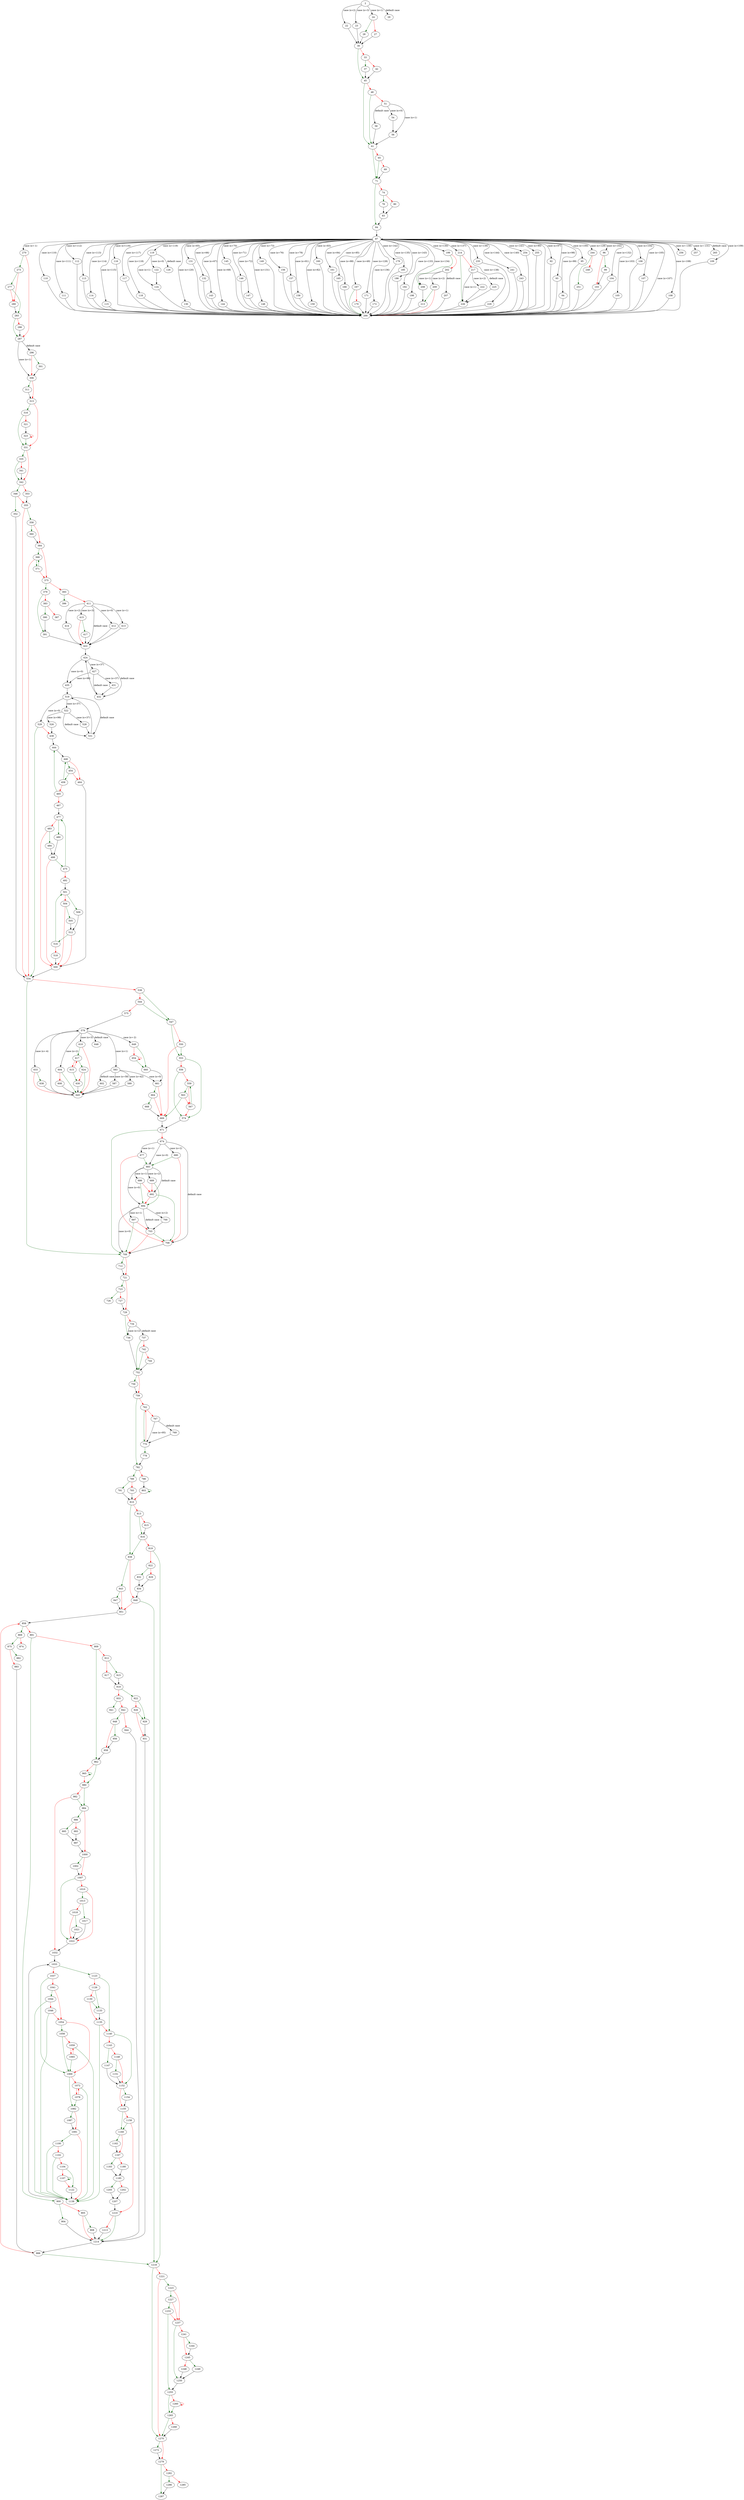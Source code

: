strict digraph "main" {
	// Node definitions.
	2 [entry=true];
	22;
	23;
	24;
	29;
	30;
	28;
	27;
	45;
	33;
	37;
	42;
	61;
	48;
	51;
	54;
	56;
	58;
	71;
	65;
	69;
	84;
	74;
	78;
	80;
	83;
	87;
	270;
	92;
	93;
	94;
	95;
	96;
	104;
	105;
	106;
	107;
	266;
	108;
	109;
	110;
	111;
	112;
	113;
	114;
	115;
	116;
	117;
	118;
	119;
	130;
	131;
	132;
	143;
	144;
	145;
	146;
	147;
	148;
	149;
	156;
	157;
	158;
	159;
	160;
	161;
	165;
	166;
	167;
	171;
	172;
	179;
	185;
	186;
	192;
	198;
	199;
	214;
	229;
	235;
	241;
	243;
	244;
	254;
	255;
	256;
	257;
	265;
	99;
	103;
	122;
	124;
	126;
	170;
	208;
	202;
	209;
	207;
	213;
	226;
	217;
	222;
	225;
	251;
	248;
	273;
	287;
	277;
	280;
	283;
	286;
	306;
	296;
	301;
	311;
	313;
	316;
	331;
	321;
	323;
	335;
	342;
	341;
	346;
	353;
	352;
	355;
	534;
	358;
	360;
	364;
	368;
	375;
	371;
	379;
	393;
	391;
	383;
	390;
	387;
	422;
	396;
	411;
	412;
	413;
	414;
	415;
	417;
	424;
	435;
	427;
	432;
	431;
	519;
	438;
	444;
	446;
	454;
	464;
	458;
	465;
	500;
	467;
	477;
	475;
	492;
	480;
	483;
	488;
	484;
	501;
	509;
	504;
	505;
	512;
	516;
	518;
	529;
	522;
	531;
	526;
	528;
	709;
	538;
	547;
	544;
	575;
	553;
	550;
	669;
	574;
	556;
	559;
	563;
	567;
	671;
	579;
	583;
	604;
	610;
	633;
	649;
	648;
	587;
	589;
	661;
	602;
	645;
	608;
	617;
	615;
	630;
	624;
	638;
	660;
	654;
	664;
	668;
	674;
	683;
	677;
	680;
	708;
	694;
	686;
	689;
	692;
	697;
	700;
	703;
	712;
	721;
	723;
	729;
	726;
	727;
	736;
	734;
	737;
	752;
	742;
	744;
	756;
	759;
	782;
	762;
	770;
	767;
	769;
	778;
	789;
	786;
	803;
	791;
	793;
	810;
	838;
	813;
	816;
	815;
	819;
	1218;
	822;
	832;
	829;
	834;
	848;
	843;
	847;
	851;
	858;
	869;
	891;
	875;
	874;
	882;
	883;
	888;
	900;
	909;
	904;
	905;
	1214;
	908;
	962;
	912;
	915;
	917;
	919;
	922;
	933;
	929;
	926;
	931;
	941;
	942;
	948;
	944;
	956;
	958;
	980;
	965;
	984;
	982;
	1032;
	986;
	1000;
	995;
	993;
	997;
	1002;
	1007;
	1022;
	1010;
	1013;
	1017;
	1018;
	1021;
	1033;
	1123;
	1037;
	1069;
	1041;
	1044;
	1054;
	1138;
	1046;
	1056;
	1059;
	1065;
	1082;
	1072;
	1078;
	1087;
	1091;
	1100;
	1102;
	1104;
	1122;
	1107;
	1140;
	1126;
	1133;
	1130;
	1135;
	1152;
	1143;
	1147;
	1148;
	1151;
	1154;
	1155;
	1160;
	1158;
	1210;
	1162;
	1167;
	1183;
	1180;
	1185;
	1205;
	1202;
	1207;
	1213;
	1270;
	1221;
	1223;
	1227;
	1237;
	1233;
	1255;
	1250;
	1241;
	1244;
	1245;
	1249;
	1248;
	1265;
	1260;
	1268;
	1272;
	1279;
	1287;
	1282;
	1286;
	1285;

	// Edge definitions.
	2 -> 22 [
		cond="case (x=2)"
		label="case (x=2)"
	];
	2 -> 23 [
		cond="case (x=3)"
		label="case (x=3)"
	];
	2 -> 24 [
		cond="case (x=1)"
		label="case (x=1)"
	];
	2 -> 29 [
		cond="default case"
		label="default case"
	];
	22 -> 30;
	23 -> 30;
	24 -> 28 [
		color=darkgreen
		cond=true
	];
	24 -> 27 [
		color=red
		cond=false
	];
	30 -> 45 [
		color=darkgreen
		cond=true
	];
	30 -> 33 [
		color=red
		cond=false
	];
	28 -> 30;
	27 -> 30;
	45 -> 61 [
		color=darkgreen
		cond=true
	];
	45 -> 48 [
		color=red
		cond=false
	];
	33 -> 37 [
		color=darkgreen
		cond=true
	];
	33 -> 42 [
		color=red
		cond=false
	];
	37 -> 45;
	42 -> 45;
	61 -> 71 [
		color=darkgreen
		cond=true
	];
	61 -> 65 [
		color=red
		cond=false
	];
	48 -> 61 [
		color=darkgreen
		cond=true
	];
	48 -> 51 [
		color=red
		cond=false
	];
	51 -> 54 [
		cond="case (x=0)"
		label="case (x=0)"
	];
	51 -> 56 [
		cond="case (x=1)"
		label="case (x=1)"
	];
	51 -> 58 [
		cond="default case"
		label="default case"
	];
	54 -> 56;
	56 -> 61;
	58 -> 61;
	71 -> 84 [
		color=darkgreen
		cond=true
	];
	71 -> 74 [
		color=red
		cond=false
	];
	65 -> 71 [
		color=darkgreen
		cond=true
	];
	65 -> 69 [
		color=red
		cond=false
	];
	69 -> 71;
	84 -> 87;
	74 -> 78 [
		color=darkgreen
		cond=true
	];
	74 -> 80 [
		color=red
		cond=false
	];
	78 -> 83;
	80 -> 83;
	83 -> 84;
	87 -> 270 [
		cond="case (x=-1)"
		label="case (x=-1)"
	];
	87 -> 92 [
		cond="case (x=97)"
		label="case (x=97)"
	];
	87 -> 93 [
		cond="case (x=98)"
		label="case (x=98)"
	];
	87 -> 94 [
		cond="case (x=99)"
		label="case (x=99)"
	];
	87 -> 95 [
		cond="case (x=100)"
		label="case (x=100)"
	];
	87 -> 96 [
		cond="case (x=102)"
		label="case (x=102)"
	];
	87 -> 104 [
		cond="case (x=132)"
		label="case (x=132)"
	];
	87 -> 105 [
		cond="case (x=103)"
		label="case (x=103)"
	];
	87 -> 106 [
		cond="case (x=104)"
		label="case (x=104)"
	];
	87 -> 107 [
		cond="case (x=105)"
		label="case (x=105)"
	];
	87 -> 266 [
		cond="case (x=107)"
		label="case (x=107)"
	];
	87 -> 108 [
		cond="case (x=108)"
		label="case (x=108)"
	];
	87 -> 109 [
		cond="case (x=109)"
		label="case (x=109)"
	];
	87 -> 110 [
		cond="case (x=110)"
		label="case (x=110)"
	];
	87 -> 111 [
		cond="case (x=111)"
		label="case (x=111)"
	];
	87 -> 112 [
		cond="case (x=112)"
		label="case (x=112)"
	];
	87 -> 113 [
		cond="case (x=113)"
		label="case (x=113)"
	];
	87 -> 114 [
		cond="case (x=114)"
		label="case (x=114)"
	];
	87 -> 115 [
		cond="case (x=115)"
		label="case (x=115)"
	];
	87 -> 116 [
		cond="case (x=116)"
		label="case (x=116)"
	];
	87 -> 117 [
		cond="case (x=117)"
		label="case (x=117)"
	];
	87 -> 118 [
		cond="case (x=118)"
		label="case (x=118)"
	];
	87 -> 119 [
		cond="case (x=119)"
		label="case (x=119)"
	];
	87 -> 130 [
		cond="case (x=120)"
		label="case (x=120)"
	];
	87 -> 131 [
		cond="case (x=65)"
		label="case (x=65)"
	];
	87 -> 132 [
		cond="case (x=66)"
		label="case (x=66)"
	];
	87 -> 143 [
		cond="case (x=67)"
		label="case (x=67)"
	];
	87 -> 144 [
		cond="case (x=68)"
		label="case (x=68)"
	];
	87 -> 145 [
		cond="case (x=70)"
		label="case (x=70)"
	];
	87 -> 146 [
		cond="case (x=71)"
		label="case (x=71)"
	];
	87 -> 147 [
		cond="case (x=72)"
		label="case (x=72)"
	];
	87 -> 148 [
		cond="case (x=131)"
		label="case (x=131)"
	];
	87 -> 149 [
		cond="case (x=73)"
		label="case (x=73)"
	];
	87 -> 156 [
		cond="case (x=76)"
		label="case (x=76)"
	];
	87 -> 157 [
		cond="case (x=78)"
		label="case (x=78)"
	];
	87 -> 158 [
		cond="case (x=81)"
		label="case (x=81)"
	];
	87 -> 159 [
		cond="case (x=82)"
		label="case (x=82)"
	];
	87 -> 160 [
		cond="case (x=83)"
		label="case (x=83)"
	];
	87 -> 161 [
		cond="case (x=84)"
		label="case (x=84)"
	];
	87 -> 165 [
		cond="case (x=85)"
		label="case (x=85)"
	];
	87 -> 166 [
		cond="case (x=88)"
		label="case (x=88)"
	];
	87 -> 167 [
		cond="case (x=49)"
		label="case (x=49)"
	];
	87 -> 171 [
		cond="case (x=128)"
		label="case (x=128)"
	];
	87 -> 172 [
		cond="case (x=136)"
		label="case (x=136)"
	];
	87 -> 179 [
		cond="case (x=142)"
		label="case (x=142)"
	];
	87 -> 185 [
		cond="case (x=135)"
		label="case (x=135)"
	];
	87 -> 186 [
		cond="case (x=143)"
		label="case (x=143)"
	];
	87 -> 192 [
		cond="case (x=133)"
		label="case (x=133)"
	];
	87 -> 198 [
		cond="case (x=134)"
		label="case (x=134)"
	];
	87 -> 199 [
		cond="case (x=130)"
		label="case (x=130)"
	];
	87 -> 214 [
		cond="case (x=137)"
		label="case (x=137)"
	];
	87 -> 229 [
		cond="case (x=138)"
		label="case (x=138)"
	];
	87 -> 235 [
		cond="case (x=139)"
		label="case (x=139)"
	];
	87 -> 241 [
		cond="case (x=144)"
		label="case (x=144)"
	];
	87 -> 243 [
		cond="case (x=140)"
		label="case (x=140)"
	];
	87 -> 244 [
		cond="case (x=129)"
		label="case (x=129)"
	];
	87 -> 254 [
		cond="case (x=141)"
		label="case (x=141)"
	];
	87 -> 255 [
		cond="case (x=90)"
		label="case (x=90)"
	];
	87 -> 256 [
		cond="case (x=-130)"
		label="case (x=-130)"
	];
	87 -> 257 [
		cond="case (x=-131)"
		label="case (x=-131)"
	];
	87 -> 265 [
		cond="default case"
		label="default case"
	];
	270 -> 273 [
		color=darkgreen
		cond=true
	];
	270 -> 287 [
		color=red
		cond=false
	];
	92 -> 266;
	93 -> 266;
	94 -> 266;
	95 -> 266;
	96 -> 99 [
		color=darkgreen
		cond=true
	];
	96 -> 103 [
		color=red
		cond=false
	];
	104 -> 266;
	105 -> 266;
	106 -> 266;
	107 -> 266;
	266 -> 87;
	108 -> 266;
	109 -> 266;
	110 -> 266;
	111 -> 266;
	112 -> 266;
	113 -> 266;
	114 -> 266;
	115 -> 266;
	116 -> 266;
	117 -> 266;
	118 -> 266;
	119 -> 122 [
		cond="case (x=0)"
		label="case (x=0)"
	];
	119 -> 124 [
		cond="case (x=1)"
		label="case (x=1)"
	];
	119 -> 126 [
		cond="default case"
		label="default case"
	];
	130 -> 266;
	131 -> 266;
	132 -> 266;
	143 -> 266;
	144 -> 266;
	145 -> 266;
	146 -> 266;
	147 -> 266;
	148 -> 266;
	149 -> 266;
	156 -> 266;
	157 -> 266;
	158 -> 266;
	159 -> 266;
	160 -> 266;
	161 -> 266;
	165 -> 266;
	166 -> 266;
	167 -> 266 [
		color=darkgreen
		cond=true
	];
	167 -> 170 [
		color=red
		cond=false
	];
	171 -> 266;
	172 -> 266;
	179 -> 266;
	185 -> 266;
	186 -> 266;
	192 -> 266;
	198 -> 266;
	199 -> 208 [
		color=darkgreen
		cond=true
	];
	199 -> 202 [
		color=red
		cond=false
	];
	214 -> 226 [
		color=darkgreen
		cond=true
	];
	214 -> 217 [
		color=red
		cond=false
	];
	229 -> 266;
	235 -> 266;
	241 -> 266;
	243 -> 266;
	244 -> 251 [
		color=darkgreen
		cond=true
	];
	244 -> 248 [
		color=red
		cond=false
	];
	254 -> 266;
	255 -> 266;
	99 -> 103;
	103 -> 266;
	122 -> 124;
	124 -> 266;
	170 -> 266;
	208 -> 213;
	202 -> 208 [
		cond="case (x=1)"
		label="case (x=1)"
	];
	202 -> 209 [
		cond="case (x=2)"
		label="case (x=2)"
	];
	202 -> 207 [
		cond="default case"
		label="default case"
	];
	209 -> 266 [
		color=red
		cond=false
	];
	209 -> 213 [
		color=darkgreen
		cond=true
	];
	207 -> 266;
	213 -> 266;
	226 -> 266;
	217 -> 226 [
		cond="case (x=1)"
		label="case (x=1)"
	];
	217 -> 222 [
		cond="case (x=2)"
		label="case (x=2)"
	];
	217 -> 225 [
		cond="default case"
		label="default case"
	];
	222 -> 226;
	225 -> 226;
	251 -> 266;
	273 -> 277 [
		color=darkgreen
		cond=true
	];
	273 -> 280 [
		color=red
		cond=false
	];
	287 -> 306 [
		cond="case (x=1)"
		label="case (x=1)"
	];
	287 -> 296 [
		cond="default case"
		label="default case"
	];
	277 -> 280 [
		color=red
		cond=false
	];
	277 -> 283 [
		color=darkgreen
		cond=true
	];
	280 -> 283;
	283 -> 287 [
		color=darkgreen
		cond=true
	];
	283 -> 286 [
		color=red
		cond=false
	];
	286 -> 287;
	306 -> 311 [
		color=darkgreen
		cond=true
	];
	306 -> 313 [
		color=red
		cond=false
	];
	296 -> 306 [
		color=red
		cond=false
	];
	296 -> 301 [
		color=darkgreen
		cond=true
	];
	301 -> 306;
	311 -> 313;
	313 -> 316 [
		color=darkgreen
		cond=true
	];
	313 -> 331 [
		color=red
		cond=false
	];
	316 -> 331 [
		color=darkgreen
		cond=true
	];
	316 -> 321 [
		color=red
		cond=false
	];
	331 -> 335 [
		color=darkgreen
		cond=true
	];
	331 -> 342 [
		color=red
		cond=false
	];
	321 -> 323;
	323 -> 331 [
		color=darkgreen
		cond=true
	];
	323 -> 323 [
		color=red
		cond=false
	];
	335 -> 342 [
		color=darkgreen
		cond=true
	];
	335 -> 341 [
		color=red
		cond=false
	];
	342 -> 346 [
		color=darkgreen
		cond=true
	];
	342 -> 353 [
		color=red
		cond=false
	];
	341 -> 342;
	346 -> 352 [
		color=darkgreen
		cond=true
	];
	346 -> 355 [
		color=red
		cond=false
	];
	353 -> 355;
	352 -> 534;
	355 -> 534 [
		color=red
		cond=false
	];
	355 -> 358 [
		color=darkgreen
		cond=true
	];
	534 -> 709 [
		color=darkgreen
		cond=true
	];
	534 -> 538 [
		color=red
		cond=false
	];
	358 -> 360 [
		color=darkgreen
		cond=true
	];
	358 -> 364 [
		color=red
		cond=false
	];
	360 -> 364;
	364 -> 368 [
		color=darkgreen
		cond=true
	];
	364 -> 375 [
		color=red
		cond=false
	];
	368 -> 534 [
		color=red
		cond=false
	];
	368 -> 371 [
		color=darkgreen
		cond=true
	];
	375 -> 379 [
		color=darkgreen
		cond=true
	];
	375 -> 393 [
		color=red
		cond=false
	];
	371 -> 368 [
		color=darkgreen
		cond=true
	];
	371 -> 375 [
		color=red
		cond=false
	];
	379 -> 391 [
		color=darkgreen
		cond=true
	];
	379 -> 383 [
		color=red
		cond=false
	];
	393 -> 396 [
		color=darkgreen
		cond=true
	];
	393 -> 411 [
		color=red
		cond=false
	];
	391 -> 422;
	383 -> 390 [
		color=darkgreen
		cond=true
	];
	383 -> 387 [
		color=red
		cond=false
	];
	390 -> 391;
	422 -> 424;
	411 -> 422 [
		cond="default case"
		label="default case"
	];
	411 -> 412 [
		cond="case (x=0)"
		label="case (x=0)"
	];
	411 -> 413 [
		cond="case (x=1)"
		label="case (x=1)"
	];
	411 -> 414 [
		cond="case (x=2)"
		label="case (x=2)"
	];
	411 -> 415 [
		cond="case (x=3)"
		label="case (x=3)"
	];
	412 -> 422;
	413 -> 422;
	414 -> 422;
	415 -> 422 [
		color=red
		cond=false
	];
	415 -> 417 [
		color=darkgreen
		cond=true
	];
	417 -> 422;
	424 -> 435 [
		cond="case (x=0)"
		label="case (x=0)"
	];
	424 -> 427 [
		cond="case (x=37)"
		label="case (x=37)"
	];
	424 -> 432 [
		cond="default case"
		label="default case"
	];
	435 -> 519;
	427 -> 435 [
		cond="case (x=98)"
		label="case (x=98)"
	];
	427 -> 432 [
		cond="default case"
		label="default case"
	];
	427 -> 431 [
		cond="case (x=37)"
		label="case (x=37)"
	];
	432 -> 424;
	431 -> 432;
	519 -> 529 [
		cond="case (x=0)"
		label="case (x=0)"
	];
	519 -> 522 [
		cond="case (x=37)"
		label="case (x=37)"
	];
	519 -> 531 [
		cond="default case"
		label="default case"
	];
	438 -> 444;
	444 -> 446;
	446 -> 454 [
		color=darkgreen
		cond=true
	];
	446 -> 464 [
		color=red
		cond=false
	];
	454 -> 464 [
		color=red
		cond=false
	];
	454 -> 458 [
		color=darkgreen
		cond=true
	];
	464 -> 500;
	458 -> 446 [
		color=darkgreen
		cond=true
	];
	458 -> 465 [
		color=red
		cond=false
	];
	465 -> 444 [
		color=darkgreen
		cond=true
	];
	465 -> 467 [
		color=red
		cond=false
	];
	500 -> 534;
	467 -> 477;
	477 -> 480 [
		color=darkgreen
		cond=true
	];
	477 -> 483 [
		color=red
		cond=false
	];
	475 -> 477 [
		color=darkgreen
		cond=true
	];
	475 -> 492 [
		color=red
		cond=false
	];
	492 -> 501;
	480 -> 488;
	483 -> 500 [
		color=red
		cond=false
	];
	483 -> 484 [
		color=darkgreen
		cond=true
	];
	488 -> 500 [
		color=red
		cond=false
	];
	488 -> 475 [
		color=darkgreen
		cond=true
	];
	484 -> 488;
	501 -> 509 [
		color=darkgreen
		cond=true
	];
	501 -> 504 [
		color=red
		cond=false
	];
	509 -> 512;
	504 -> 500 [
		color=red
		cond=false
	];
	504 -> 505 [
		color=darkgreen
		cond=true
	];
	505 -> 512;
	512 -> 500 [
		color=red
		cond=false
	];
	512 -> 516 [
		color=darkgreen
		cond=true
	];
	516 -> 501 [
		color=darkgreen
		cond=true
	];
	516 -> 518 [
		color=red
		cond=false
	];
	518 -> 500;
	529 -> 534 [
		color=darkgreen
		cond=true
	];
	529 -> 438 [
		color=red
		cond=false
	];
	522 -> 531 [
		cond="default case"
		label="default case"
	];
	522 -> 526 [
		cond="case (x=98)"
		label="case (x=98)"
	];
	522 -> 528 [
		cond="case (x=37)"
		label="case (x=37)"
	];
	531 -> 519;
	526 -> 438;
	528 -> 531;
	709 -> 712 [
		color=darkgreen
		cond=true
	];
	709 -> 721 [
		color=red
		cond=false
	];
	538 -> 547 [
		color=darkgreen
		cond=true
	];
	538 -> 544 [
		color=red
		cond=false
	];
	547 -> 553 [
		color=darkgreen
		cond=true
	];
	547 -> 550 [
		color=red
		cond=false
	];
	544 -> 547 [
		color=darkgreen
		cond=true
	];
	544 -> 575 [
		color=red
		cond=false
	];
	575 -> 579;
	553 -> 574 [
		color=darkgreen
		cond=true
	];
	553 -> 556 [
		color=red
		cond=false
	];
	550 -> 553 [
		color=darkgreen
		cond=true
	];
	550 -> 669 [
		color=red
		cond=false
	];
	669 -> 671;
	574 -> 671;
	556 -> 574 [
		color=darkgreen
		cond=true
	];
	556 -> 559 [
		color=red
		cond=false
	];
	559 -> 563 [
		color=darkgreen
		cond=true
	];
	559 -> 567 [
		color=red
		cond=false
	];
	563 -> 669 [
		color=darkgreen
		cond=true
	];
	563 -> 567 [
		color=red
		cond=false
	];
	567 -> 574 [
		color=red
		cond=false
	];
	567 -> 559 [
		color=darkgreen
		cond=true
	];
	671 -> 709 [
		color=darkgreen
		cond=true
	];
	671 -> 674 [
		color=red
		cond=false
	];
	579 -> 583 [
		cond="case (x=1)"
		label="case (x=1)"
	];
	579 -> 604 [
		cond="case (x=2)"
		label="case (x=2)"
	];
	579 -> 610 [
		cond="case (x=3)"
		label="case (x=3)"
	];
	579 -> 633 [
		cond="case (x=-4)"
		label="case (x=-4)"
	];
	579 -> 649 [
		cond="case (x=-2)"
		label="case (x=-2)"
	];
	579 -> 648 [
		cond="default case"
		label="default case"
	];
	583 -> 587 [
		cond="case (x=58)"
		label="case (x=58)"
	];
	583 -> 589 [
		cond="case (x=42)"
		label="case (x=42)"
	];
	583 -> 661 [
		cond="case (x=0)"
		label="case (x=0)"
	];
	583 -> 602 [
		cond="default case"
		label="default case"
	];
	604 -> 645 [
		color=darkgreen
		cond=true
	];
	604 -> 608 [
		color=red
		cond=false
	];
	610 -> 645 [
		color=red
		cond=false
	];
	610 -> 617 [
		color=darkgreen
		cond=true
	];
	633 -> 645 [
		color=red
		cond=false
	];
	633 -> 638 [
		color=darkgreen
		cond=true
	];
	649 -> 660 [
		color=darkgreen
		cond=true
	];
	649 -> 654 [
		color=red
		cond=false
	];
	587 -> 645;
	589 -> 645;
	661 -> 669 [
		color=red
		cond=false
	];
	661 -> 664 [
		color=darkgreen
		cond=true
	];
	602 -> 645;
	645 -> 579;
	608 -> 645;
	617 -> 615 [
		color=red
		cond=false
	];
	617 -> 624 [
		color=darkgreen
		cond=true
	];
	615 -> 617 [
		color=red
		cond=false
	];
	615 -> 630 [
		color=darkgreen
		cond=true
	];
	630 -> 645;
	624 -> 645 [
		color=darkgreen
		cond=true
	];
	624 -> 630 [
		color=red
		cond=false
	];
	638 -> 645;
	660 -> 661;
	654 -> 660 [
		color=darkgreen
		cond=true
	];
	654 -> 654 [
		color=red
		cond=false
	];
	664 -> 669 [
		color=red
		cond=false
	];
	664 -> 668 [
		color=darkgreen
		cond=true
	];
	668 -> 669;
	674 -> 683 [
		cond="case (x=0)"
		label="case (x=0)"
	];
	674 -> 677 [
		cond="case (x=1)"
		label="case (x=1)"
	];
	674 -> 680 [
		cond="case (x=2)"
		label="case (x=2)"
	];
	674 -> 708 [
		cond="default case"
		label="default case"
	];
	683 -> 694 [
		cond="case (x=0)"
		label="case (x=0)"
	];
	683 -> 686 [
		cond="case (x=1)"
		label="case (x=1)"
	];
	683 -> 689 [
		cond="case (x=2)"
		label="case (x=2)"
	];
	683 -> 692 [
		cond="default case"
		label="default case"
	];
	677 -> 683 [
		color=darkgreen
		cond=true
	];
	677 -> 708 [
		color=red
		cond=false
	];
	680 -> 683 [
		color=darkgreen
		cond=true
	];
	680 -> 708 [
		color=red
		cond=false
	];
	708 -> 709;
	694 -> 709 [
		cond="case (x=0)"
		label="case (x=0)"
	];
	694 -> 697 [
		cond="case (x=1)"
		label="case (x=1)"
	];
	694 -> 700 [
		cond="case (x=2)"
		label="case (x=2)"
	];
	694 -> 703 [
		cond="default case"
		label="default case"
	];
	686 -> 694 [
		color=darkgreen
		cond=true
	];
	686 -> 692 [
		color=red
		cond=false
	];
	689 -> 694 [
		color=darkgreen
		cond=true
	];
	689 -> 692 [
		color=red
		cond=false
	];
	692 -> 708 [
		color=darkgreen
		cond=true
	];
	692 -> 694 [
		color=red
		cond=false
	];
	697 -> 709 [
		color=darkgreen
		cond=true
	];
	697 -> 703 [
		color=red
		cond=false
	];
	700 -> 703;
	703 -> 709 [
		color=red
		cond=false
	];
	703 -> 708 [
		color=darkgreen
		cond=true
	];
	712 -> 721;
	721 -> 723 [
		color=darkgreen
		cond=true
	];
	721 -> 729 [
		color=red
		cond=false
	];
	723 -> 726 [
		color=darkgreen
		cond=true
	];
	723 -> 727 [
		color=red
		cond=false
	];
	729 -> 736 [
		color=darkgreen
		cond=true
	];
	729 -> 734 [
		color=red
		cond=false
	];
	727 -> 729;
	736 -> 752;
	734 -> 736 [
		cond="case (x=2)"
		label="case (x=2)"
	];
	734 -> 737 [
		cond="default case"
		label="default case"
	];
	737 -> 752 [
		color=darkgreen
		cond=true
	];
	737 -> 742 [
		color=red
		cond=false
	];
	752 -> 756 [
		color=darkgreen
		cond=true
	];
	752 -> 759 [
		color=red
		cond=false
	];
	742 -> 752 [
		color=darkgreen
		cond=true
	];
	742 -> 744 [
		color=red
		cond=false
	];
	744 -> 752;
	756 -> 759;
	759 -> 782 [
		color=darkgreen
		cond=true
	];
	759 -> 762 [
		color=red
		cond=false
	];
	782 -> 789 [
		color=darkgreen
		cond=true
	];
	782 -> 786 [
		color=red
		cond=false
	];
	762 -> 770 [
		color=darkgreen
		cond=true
	];
	762 -> 767 [
		color=red
		cond=false
	];
	770 -> 762 [
		color=red
		cond=false
	];
	770 -> 778 [
		color=darkgreen
		cond=true
	];
	767 -> 770 [
		cond="case (x=95)"
		label="case (x=95)"
	];
	767 -> 769 [
		cond="default case"
		label="default case"
	];
	769 -> 770;
	778 -> 782;
	789 -> 791 [
		color=darkgreen
		cond=true
	];
	789 -> 793 [
		color=red
		cond=false
	];
	786 -> 803;
	803 -> 803 [
		color=darkgreen
		cond=true
	];
	803 -> 810 [
		color=red
		cond=false
	];
	791 -> 810;
	793 -> 810;
	810 -> 838 [
		color=darkgreen
		cond=true
	];
	810 -> 813 [
		color=red
		cond=false
	];
	838 -> 848 [
		color=red
		cond=false
	];
	838 -> 843 [
		color=darkgreen
		cond=true
	];
	813 -> 816 [
		color=darkgreen
		cond=true
	];
	813 -> 815 [
		color=red
		cond=false
	];
	816 -> 838 [
		color=darkgreen
		cond=true
	];
	816 -> 819 [
		color=red
		cond=false
	];
	815 -> 816;
	819 -> 1218 [
		color=darkgreen
		cond=true
	];
	819 -> 822 [
		color=red
		cond=false
	];
	1218 -> 1270 [
		color=darkgreen
		cond=true
	];
	1218 -> 1221 [
		color=red
		cond=false
	];
	822 -> 832 [
		color=darkgreen
		cond=true
	];
	822 -> 829 [
		color=red
		cond=false
	];
	832 -> 834;
	829 -> 834;
	834 -> 848;
	848 -> 1218 [
		color=darkgreen
		cond=true
	];
	848 -> 851 [
		color=red
		cond=false
	];
	843 -> 847 [
		color=darkgreen
		cond=true
	];
	843 -> 851 [
		color=red
		cond=false
	];
	847 -> 851;
	851 -> 858;
	858 -> 869 [
		color=darkgreen
		cond=true
	];
	858 -> 891 [
		color=red
		cond=false
	];
	869 -> 875 [
		color=darkgreen
		cond=true
	];
	869 -> 874 [
		color=red
		cond=false
	];
	891 -> 900 [
		color=darkgreen
		cond=true
	];
	891 -> 909 [
		color=red
		cond=false
	];
	875 -> 882 [
		color=darkgreen
		cond=true
	];
	875 -> 883 [
		color=red
		cond=false
	];
	883 -> 888;
	888 -> 1218 [
		color=darkgreen
		cond=true
	];
	888 -> 858 [
		color=red
		cond=false
	];
	900 -> 904 [
		color=darkgreen
		cond=true
	];
	900 -> 905 [
		color=red
		cond=false
	];
	909 -> 962 [
		color=darkgreen
		cond=true
	];
	909 -> 912 [
		color=red
		cond=false
	];
	904 -> 1214;
	905 -> 1214 [
		color=red
		cond=false
	];
	905 -> 908 [
		color=darkgreen
		cond=true
	];
	1214 -> 888;
	908 -> 1214;
	962 -> 980 [
		color=darkgreen
		cond=true
	];
	962 -> 965 [
		color=red
		cond=false
	];
	912 -> 915 [
		color=darkgreen
		cond=true
	];
	912 -> 917 [
		color=red
		cond=false
	];
	915 -> 919;
	917 -> 919;
	919 -> 922 [
		color=darkgreen
		cond=true
	];
	919 -> 933 [
		color=red
		cond=false
	];
	922 -> 929 [
		color=darkgreen
		cond=true
	];
	922 -> 926 [
		color=red
		cond=false
	];
	933 -> 941 [
		color=darkgreen
		cond=true
	];
	933 -> 942 [
		color=red
		cond=false
	];
	929 -> 931;
	926 -> 929 [
		color=darkgreen
		cond=true
	];
	926 -> 931 [
		color=red
		cond=false
	];
	931 -> 1214;
	942 -> 948 [
		color=darkgreen
		cond=true
	];
	942 -> 944 [
		color=red
		cond=false
	];
	948 -> 956 [
		color=darkgreen
		cond=true
	];
	948 -> 958 [
		color=red
		cond=false
	];
	944 -> 1214;
	956 -> 958;
	958 -> 962;
	980 -> 984 [
		color=darkgreen
		cond=true
	];
	980 -> 982 [
		color=red
		cond=false
	];
	965 -> 980 [
		color=red
		cond=false
	];
	965 -> 965 [
		color=darkgreen
		cond=true
	];
	984 -> 986 [
		color=darkgreen
		cond=true
	];
	984 -> 1000 [
		color=red
		cond=false
	];
	982 -> 984 [
		color=darkgreen
		cond=true
	];
	982 -> 1032 [
		color=red
		cond=false
	];
	1032 -> 1033;
	986 -> 995 [
		color=darkgreen
		cond=true
	];
	986 -> 993 [
		color=red
		cond=false
	];
	1000 -> 1002 [
		color=darkgreen
		cond=true
	];
	1000 -> 1007 [
		color=red
		cond=false
	];
	995 -> 997;
	993 -> 997;
	997 -> 1000;
	1002 -> 1007;
	1007 -> 1022 [
		color=darkgreen
		cond=true
	];
	1007 -> 1010 [
		color=red
		cond=false
	];
	1022 -> 1032;
	1010 -> 1022 [
		color=red
		cond=false
	];
	1010 -> 1013 [
		color=darkgreen
		cond=true
	];
	1013 -> 1017 [
		color=darkgreen
		cond=true
	];
	1013 -> 1018 [
		color=red
		cond=false
	];
	1017 -> 1022;
	1018 -> 1022 [
		color=red
		cond=false
	];
	1018 -> 1021 [
		color=darkgreen
		cond=true
	];
	1021 -> 1022;
	1033 -> 1123 [
		color=darkgreen
		cond=true
	];
	1033 -> 1037 [
		color=red
		cond=false
	];
	1123 -> 1140 [
		color=darkgreen
		cond=true
	];
	1123 -> 1126 [
		color=red
		cond=false
	];
	1037 -> 1069 [
		color=darkgreen
		cond=true
	];
	1037 -> 1041 [
		color=red
		cond=false
	];
	1069 -> 1082 [
		color=darkgreen
		cond=true
	];
	1069 -> 1072 [
		color=red
		cond=false
	];
	1041 -> 1044 [
		color=darkgreen
		cond=true
	];
	1041 -> 1054 [
		color=red
		cond=false
	];
	1044 -> 1138 [
		color=darkgreen
		cond=true
	];
	1044 -> 1046 [
		color=red
		cond=false
	];
	1054 -> 1069 [
		color=red
		cond=false
	];
	1054 -> 1056 [
		color=darkgreen
		cond=true
	];
	1138 -> 1033;
	1046 -> 1054 [
		color=red
		cond=false
	];
	1046 -> 1138 [
		color=darkgreen
		cond=true
	];
	1056 -> 1069 [
		color=darkgreen
		cond=true
	];
	1056 -> 1059 [
		color=red
		cond=false
	];
	1059 -> 1138 [
		color=darkgreen
		cond=true
	];
	1059 -> 1065 [
		color=red
		cond=false
	];
	1065 -> 1069 [
		color=darkgreen
		cond=true
	];
	1065 -> 1059 [
		color=red
		cond=false
	];
	1082 -> 1087 [
		color=darkgreen
		cond=true
	];
	1082 -> 1091 [
		color=red
		cond=false
	];
	1072 -> 1138 [
		color=darkgreen
		cond=true
	];
	1072 -> 1078 [
		color=red
		cond=false
	];
	1078 -> 1082 [
		color=darkgreen
		cond=true
	];
	1078 -> 1072 [
		color=red
		cond=false
	];
	1087 -> 1091;
	1091 -> 1138 [
		color=red
		cond=false
	];
	1091 -> 1100 [
		color=darkgreen
		cond=true
	];
	1100 -> 1138 [
		color=darkgreen
		cond=true
	];
	1100 -> 1102 [
		color=red
		cond=false
	];
	1102 -> 1138 [
		color=darkgreen
		cond=true
	];
	1102 -> 1104 [
		color=red
		cond=false
	];
	1104 -> 1122 [
		color=darkgreen
		cond=true
	];
	1104 -> 1107 [
		color=red
		cond=false
	];
	1122 -> 1138;
	1107 -> 1122 [
		color=red
		cond=false
	];
	1107 -> 1107 [
		color=darkgreen
		cond=true
	];
	1140 -> 1152 [
		color=darkgreen
		cond=true
	];
	1140 -> 1143 [
		color=red
		cond=false
	];
	1126 -> 1133 [
		color=darkgreen
		cond=true
	];
	1126 -> 1130 [
		color=red
		cond=false
	];
	1133 -> 1135;
	1130 -> 1133 [
		color=darkgreen
		cond=true
	];
	1130 -> 1135 [
		color=red
		cond=false
	];
	1135 -> 1138 [
		color=darkgreen
		cond=true
	];
	1135 -> 1140 [
		color=red
		cond=false
	];
	1152 -> 1154 [
		color=darkgreen
		cond=true
	];
	1152 -> 1155 [
		color=red
		cond=false
	];
	1143 -> 1147 [
		color=darkgreen
		cond=true
	];
	1143 -> 1148 [
		color=red
		cond=false
	];
	1147 -> 1152;
	1148 -> 1152 [
		color=red
		cond=false
	];
	1148 -> 1151 [
		color=darkgreen
		cond=true
	];
	1151 -> 1152;
	1154 -> 1155;
	1155 -> 1160 [
		color=darkgreen
		cond=true
	];
	1155 -> 1158 [
		color=red
		cond=false
	];
	1160 -> 1162 [
		color=darkgreen
		cond=true
	];
	1160 -> 1167 [
		color=red
		cond=false
	];
	1158 -> 1160 [
		color=darkgreen
		cond=true
	];
	1158 -> 1210 [
		color=red
		cond=false
	];
	1210 -> 1214 [
		color=darkgreen
		cond=true
	];
	1210 -> 1213 [
		color=red
		cond=false
	];
	1162 -> 1167;
	1167 -> 1183 [
		color=darkgreen
		cond=true
	];
	1167 -> 1180 [
		color=red
		cond=false
	];
	1183 -> 1185;
	1180 -> 1185;
	1185 -> 1205 [
		color=darkgreen
		cond=true
	];
	1185 -> 1202 [
		color=red
		cond=false
	];
	1205 -> 1207;
	1202 -> 1207;
	1207 -> 1210;
	1213 -> 1214;
	1270 -> 1272 [
		color=darkgreen
		cond=true
	];
	1270 -> 1279 [
		color=red
		cond=false
	];
	1221 -> 1270 [
		color=red
		cond=false
	];
	1221 -> 1223 [
		color=darkgreen
		cond=true
	];
	1223 -> 1227 [
		color=darkgreen
		cond=true
	];
	1223 -> 1237 [
		color=red
		cond=false
	];
	1227 -> 1237 [
		color=red
		cond=false
	];
	1227 -> 1233 [
		color=darkgreen
		cond=true
	];
	1237 -> 1250 [
		color=darkgreen
		cond=true
	];
	1237 -> 1241 [
		color=red
		cond=false
	];
	1233 -> 1237 [
		color=red
		cond=false
	];
	1233 -> 1255 [
		color=darkgreen
		cond=true
	];
	1255 -> 1265 [
		color=darkgreen
		cond=true
	];
	1255 -> 1260 [
		color=red
		cond=false
	];
	1250 -> 1255;
	1241 -> 1244 [
		color=darkgreen
		cond=true
	];
	1241 -> 1245 [
		color=red
		cond=false
	];
	1244 -> 1245;
	1245 -> 1249 [
		color=darkgreen
		cond=true
	];
	1245 -> 1248 [
		color=red
		cond=false
	];
	1249 -> 1250;
	1248 -> 1250;
	1265 -> 1270 [
		color=darkgreen
		cond=true
	];
	1265 -> 1268 [
		color=red
		cond=false
	];
	1260 -> 1265 [
		color=darkgreen
		cond=true
	];
	1260 -> 1260 [
		color=red
		cond=false
	];
	1268 -> 1270;
	1272 -> 1279;
	1279 -> 1287 [
		color=darkgreen
		cond=true
	];
	1279 -> 1282 [
		color=red
		cond=false
	];
	1282 -> 1286 [
		color=darkgreen
		cond=true
	];
	1282 -> 1285 [
		color=red
		cond=false
	];
	1286 -> 1287;
}